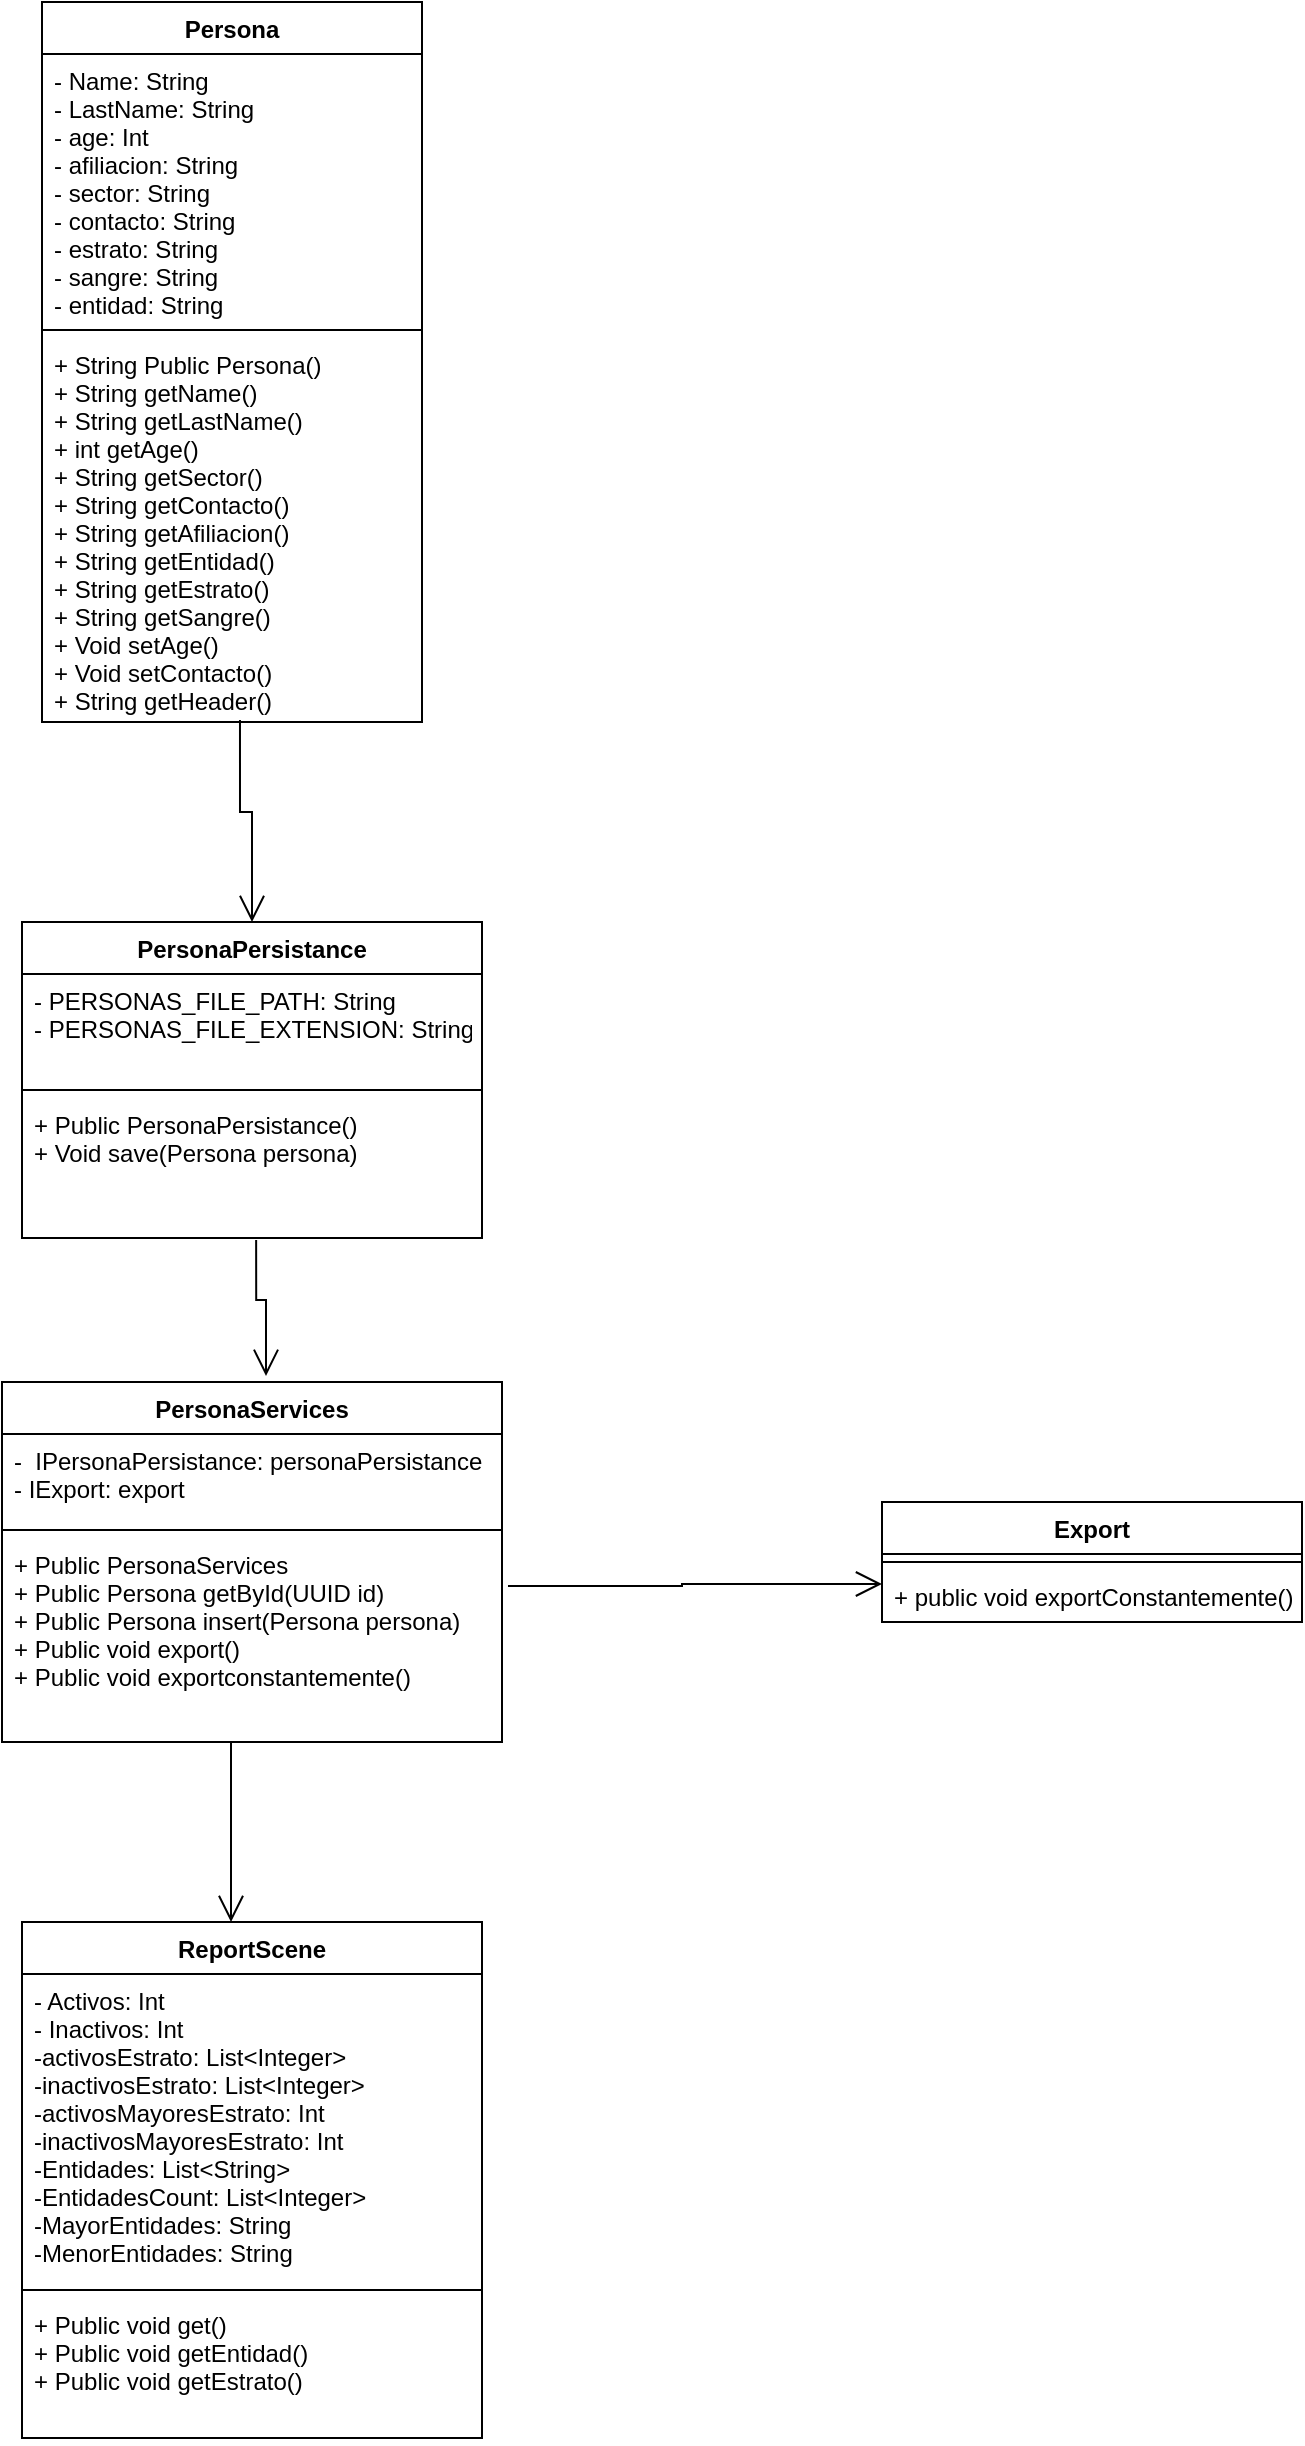 <mxfile version="14.5.1" type="github">
  <diagram id="CdRBohHUTurjH0X1LxyQ" name="Page-1">
    <mxGraphModel dx="3903" dy="1931" grid="1" gridSize="10" guides="1" tooltips="1" connect="1" arrows="1" fold="1" page="1" pageScale="1" pageWidth="827" pageHeight="1169" math="0" shadow="0">
      <root>
        <mxCell id="0" />
        <mxCell id="1" parent="0" />
        <mxCell id="4W2BzvKdgupHpQViPyDn-13" value="Persona" style="swimlane;fontStyle=1;align=center;verticalAlign=top;childLayout=stackLayout;horizontal=1;startSize=26;horizontalStack=0;resizeParent=1;resizeParentMax=0;resizeLast=0;collapsible=1;marginBottom=0;" vertex="1" parent="1">
          <mxGeometry x="-2340" y="-1100" width="190" height="360" as="geometry" />
        </mxCell>
        <mxCell id="4W2BzvKdgupHpQViPyDn-14" value="- Name: String&#xa;- LastName: String&#xa;- age: Int&#xa;- afiliacion: String&#xa;- sector: String&#xa;- contacto: String&#xa;- estrato: String&#xa;- sangre: String&#xa;- entidad: String&#xa;" style="text;strokeColor=none;fillColor=none;align=left;verticalAlign=top;spacingLeft=4;spacingRight=4;overflow=hidden;rotatable=0;points=[[0,0.5],[1,0.5]];portConstraint=eastwest;" vertex="1" parent="4W2BzvKdgupHpQViPyDn-13">
          <mxGeometry y="26" width="190" height="134" as="geometry" />
        </mxCell>
        <mxCell id="4W2BzvKdgupHpQViPyDn-15" value="" style="line;strokeWidth=1;fillColor=none;align=left;verticalAlign=middle;spacingTop=-1;spacingLeft=3;spacingRight=3;rotatable=0;labelPosition=right;points=[];portConstraint=eastwest;" vertex="1" parent="4W2BzvKdgupHpQViPyDn-13">
          <mxGeometry y="160" width="190" height="8" as="geometry" />
        </mxCell>
        <mxCell id="4W2BzvKdgupHpQViPyDn-16" value="+ String Public Persona()&#xa;+ String getName()&#xa;+ String getLastName()&#xa;+ int getAge()&#xa;+ String getSector()&#xa;+ String getContacto()&#xa;+ String getAfiliacion()&#xa;+ String getEntidad()&#xa;+ String getEstrato()&#xa;+ String getSangre()&#xa;+ Void setAge()&#xa;+ Void setContacto()&#xa;+ String getHeader()&#xa;" style="text;strokeColor=none;fillColor=none;align=left;verticalAlign=top;spacingLeft=4;spacingRight=4;overflow=hidden;rotatable=0;points=[[0,0.5],[1,0.5]];portConstraint=eastwest;" vertex="1" parent="4W2BzvKdgupHpQViPyDn-13">
          <mxGeometry y="168" width="190" height="192" as="geometry" />
        </mxCell>
        <mxCell id="4W2BzvKdgupHpQViPyDn-17" value="PersonaServices" style="swimlane;fontStyle=1;align=center;verticalAlign=top;childLayout=stackLayout;horizontal=1;startSize=26;horizontalStack=0;resizeParent=1;resizeParentMax=0;resizeLast=0;collapsible=1;marginBottom=0;" vertex="1" parent="1">
          <mxGeometry x="-2360" y="-410" width="250" height="180" as="geometry" />
        </mxCell>
        <mxCell id="4W2BzvKdgupHpQViPyDn-18" value="-  IPersonaPersistance: personaPersistance&#xa;- IExport: export&#xa;" style="text;strokeColor=none;fillColor=none;align=left;verticalAlign=top;spacingLeft=4;spacingRight=4;overflow=hidden;rotatable=0;points=[[0,0.5],[1,0.5]];portConstraint=eastwest;" vertex="1" parent="4W2BzvKdgupHpQViPyDn-17">
          <mxGeometry y="26" width="250" height="44" as="geometry" />
        </mxCell>
        <mxCell id="4W2BzvKdgupHpQViPyDn-19" value="" style="line;strokeWidth=1;fillColor=none;align=left;verticalAlign=middle;spacingTop=-1;spacingLeft=3;spacingRight=3;rotatable=0;labelPosition=right;points=[];portConstraint=eastwest;" vertex="1" parent="4W2BzvKdgupHpQViPyDn-17">
          <mxGeometry y="70" width="250" height="8" as="geometry" />
        </mxCell>
        <mxCell id="4W2BzvKdgupHpQViPyDn-20" value="+ Public PersonaServices&#xa;+ Public Persona getById(UUID id)&#xa;+ Public Persona insert(Persona persona)&#xa;+ Public void export()&#xa;+ Public void exportconstantemente()&#xa;&#xa;" style="text;strokeColor=none;fillColor=none;align=left;verticalAlign=top;spacingLeft=4;spacingRight=4;overflow=hidden;rotatable=0;points=[[0,0.5],[1,0.5]];portConstraint=eastwest;" vertex="1" parent="4W2BzvKdgupHpQViPyDn-17">
          <mxGeometry y="78" width="250" height="102" as="geometry" />
        </mxCell>
        <mxCell id="4W2BzvKdgupHpQViPyDn-22" value="PersonaPersistance" style="swimlane;fontStyle=1;align=center;verticalAlign=top;childLayout=stackLayout;horizontal=1;startSize=26;horizontalStack=0;resizeParent=1;resizeParentMax=0;resizeLast=0;collapsible=1;marginBottom=0;" vertex="1" parent="1">
          <mxGeometry x="-2350" y="-640" width="230" height="158" as="geometry" />
        </mxCell>
        <mxCell id="4W2BzvKdgupHpQViPyDn-23" value="- PERSONAS_FILE_PATH: String&#xa;- PERSONAS_FILE_EXTENSION: String" style="text;strokeColor=none;fillColor=none;align=left;verticalAlign=top;spacingLeft=4;spacingRight=4;overflow=hidden;rotatable=0;points=[[0,0.5],[1,0.5]];portConstraint=eastwest;" vertex="1" parent="4W2BzvKdgupHpQViPyDn-22">
          <mxGeometry y="26" width="230" height="54" as="geometry" />
        </mxCell>
        <mxCell id="4W2BzvKdgupHpQViPyDn-24" value="" style="line;strokeWidth=1;fillColor=none;align=left;verticalAlign=middle;spacingTop=-1;spacingLeft=3;spacingRight=3;rotatable=0;labelPosition=right;points=[];portConstraint=eastwest;" vertex="1" parent="4W2BzvKdgupHpQViPyDn-22">
          <mxGeometry y="80" width="230" height="8" as="geometry" />
        </mxCell>
        <mxCell id="4W2BzvKdgupHpQViPyDn-25" value="+ Public PersonaPersistance()&#xa;+ Void save(Persona persona)&#xa;&#xa;" style="text;strokeColor=none;fillColor=none;align=left;verticalAlign=top;spacingLeft=4;spacingRight=4;overflow=hidden;rotatable=0;points=[[0,0.5],[1,0.5]];portConstraint=eastwest;" vertex="1" parent="4W2BzvKdgupHpQViPyDn-22">
          <mxGeometry y="88" width="230" height="70" as="geometry" />
        </mxCell>
        <mxCell id="4W2BzvKdgupHpQViPyDn-26" value="Export" style="swimlane;fontStyle=1;align=center;verticalAlign=top;childLayout=stackLayout;horizontal=1;startSize=26;horizontalStack=0;resizeParent=1;resizeParentMax=0;resizeLast=0;collapsible=1;marginBottom=0;" vertex="1" parent="1">
          <mxGeometry x="-1920" y="-350" width="210" height="60" as="geometry" />
        </mxCell>
        <mxCell id="4W2BzvKdgupHpQViPyDn-28" value="" style="line;strokeWidth=1;fillColor=none;align=left;verticalAlign=middle;spacingTop=-1;spacingLeft=3;spacingRight=3;rotatable=0;labelPosition=right;points=[];portConstraint=eastwest;" vertex="1" parent="4W2BzvKdgupHpQViPyDn-26">
          <mxGeometry y="26" width="210" height="8" as="geometry" />
        </mxCell>
        <mxCell id="4W2BzvKdgupHpQViPyDn-29" value="+ public void exportConstantemente()" style="text;strokeColor=none;fillColor=none;align=left;verticalAlign=top;spacingLeft=4;spacingRight=4;overflow=hidden;rotatable=0;points=[[0,0.5],[1,0.5]];portConstraint=eastwest;" vertex="1" parent="4W2BzvKdgupHpQViPyDn-26">
          <mxGeometry y="34" width="210" height="26" as="geometry" />
        </mxCell>
        <mxCell id="4W2BzvKdgupHpQViPyDn-32" value="ReportScene" style="swimlane;fontStyle=1;align=center;verticalAlign=top;childLayout=stackLayout;horizontal=1;startSize=26;horizontalStack=0;resizeParent=1;resizeParentMax=0;resizeLast=0;collapsible=1;marginBottom=0;" vertex="1" parent="1">
          <mxGeometry x="-2350" y="-140" width="230" height="258" as="geometry" />
        </mxCell>
        <mxCell id="4W2BzvKdgupHpQViPyDn-33" value="- Activos: Int&#xa;- Inactivos: Int&#xa;-activosEstrato: List&lt;Integer&gt;&#xa;-inactivosEstrato: List&lt;Integer&gt;&#xa;-activosMayoresEstrato: Int&#xa;-inactivosMayoresEstrato: Int&#xa;-Entidades: List&lt;String&gt;&#xa;-EntidadesCount: List&lt;Integer&gt;&#xa;-MayorEntidades: String&#xa;-MenorEntidades: String&#xa;" style="text;strokeColor=none;fillColor=none;align=left;verticalAlign=top;spacingLeft=4;spacingRight=4;overflow=hidden;rotatable=0;points=[[0,0.5],[1,0.5]];portConstraint=eastwest;" vertex="1" parent="4W2BzvKdgupHpQViPyDn-32">
          <mxGeometry y="26" width="230" height="154" as="geometry" />
        </mxCell>
        <mxCell id="4W2BzvKdgupHpQViPyDn-34" value="" style="line;strokeWidth=1;fillColor=none;align=left;verticalAlign=middle;spacingTop=-1;spacingLeft=3;spacingRight=3;rotatable=0;labelPosition=right;points=[];portConstraint=eastwest;" vertex="1" parent="4W2BzvKdgupHpQViPyDn-32">
          <mxGeometry y="180" width="230" height="8" as="geometry" />
        </mxCell>
        <mxCell id="4W2BzvKdgupHpQViPyDn-35" value="+ Public void get()&#xa;+ Public void getEntidad()&#xa;+ Public void getEstrato()" style="text;strokeColor=none;fillColor=none;align=left;verticalAlign=top;spacingLeft=4;spacingRight=4;overflow=hidden;rotatable=0;points=[[0,0.5],[1,0.5]];portConstraint=eastwest;" vertex="1" parent="4W2BzvKdgupHpQViPyDn-32">
          <mxGeometry y="188" width="230" height="70" as="geometry" />
        </mxCell>
        <mxCell id="4W2BzvKdgupHpQViPyDn-36" style="edgeStyle=orthogonalEdgeStyle;rounded=0;orthogonalLoop=1;jettySize=auto;html=1;exitX=0.521;exitY=0.995;exitDx=0;exitDy=0;entryX=0.5;entryY=0;entryDx=0;entryDy=0;endArrow=open;endFill=0;endSize=11;exitPerimeter=0;" edge="1" parent="1" source="4W2BzvKdgupHpQViPyDn-16" target="4W2BzvKdgupHpQViPyDn-22">
          <mxGeometry relative="1" as="geometry">
            <mxPoint x="-2235" y="-730" as="sourcePoint" />
            <mxPoint x="-2235" y="-640" as="targetPoint" />
          </mxGeometry>
        </mxCell>
        <mxCell id="4W2BzvKdgupHpQViPyDn-37" style="edgeStyle=orthogonalEdgeStyle;rounded=0;orthogonalLoop=1;jettySize=auto;html=1;exitX=0.509;exitY=1.014;exitDx=0;exitDy=0;entryX=0.528;entryY=-0.017;entryDx=0;entryDy=0;endArrow=open;endFill=0;endSize=11;exitPerimeter=0;entryPerimeter=0;" edge="1" parent="1" source="4W2BzvKdgupHpQViPyDn-25" target="4W2BzvKdgupHpQViPyDn-17">
          <mxGeometry relative="1" as="geometry">
            <mxPoint x="-2225" y="-720" as="sourcePoint" />
            <mxPoint x="-2225" y="-630" as="targetPoint" />
          </mxGeometry>
        </mxCell>
        <mxCell id="4W2BzvKdgupHpQViPyDn-38" style="edgeStyle=orthogonalEdgeStyle;rounded=0;orthogonalLoop=1;jettySize=auto;html=1;exitX=0.5;exitY=1;exitDx=0;exitDy=0;entryX=0.5;entryY=0;entryDx=0;entryDy=0;endArrow=open;endFill=0;endSize=11;" edge="1" parent="1">
          <mxGeometry relative="1" as="geometry">
            <mxPoint x="-2245.5" y="-230" as="sourcePoint" />
            <mxPoint x="-2245.5" y="-140" as="targetPoint" />
          </mxGeometry>
        </mxCell>
        <mxCell id="4W2BzvKdgupHpQViPyDn-39" style="edgeStyle=orthogonalEdgeStyle;rounded=0;orthogonalLoop=1;jettySize=auto;html=1;exitX=1.012;exitY=0.235;exitDx=0;exitDy=0;entryX=0;entryY=0.269;entryDx=0;entryDy=0;endArrow=open;endFill=0;endSize=11;exitPerimeter=0;entryPerimeter=0;" edge="1" parent="1" source="4W2BzvKdgupHpQViPyDn-20" target="4W2BzvKdgupHpQViPyDn-29">
          <mxGeometry relative="1" as="geometry">
            <mxPoint x="-2040" y="-310" as="sourcePoint" />
            <mxPoint x="-2040" y="-220" as="targetPoint" />
          </mxGeometry>
        </mxCell>
      </root>
    </mxGraphModel>
  </diagram>
</mxfile>
